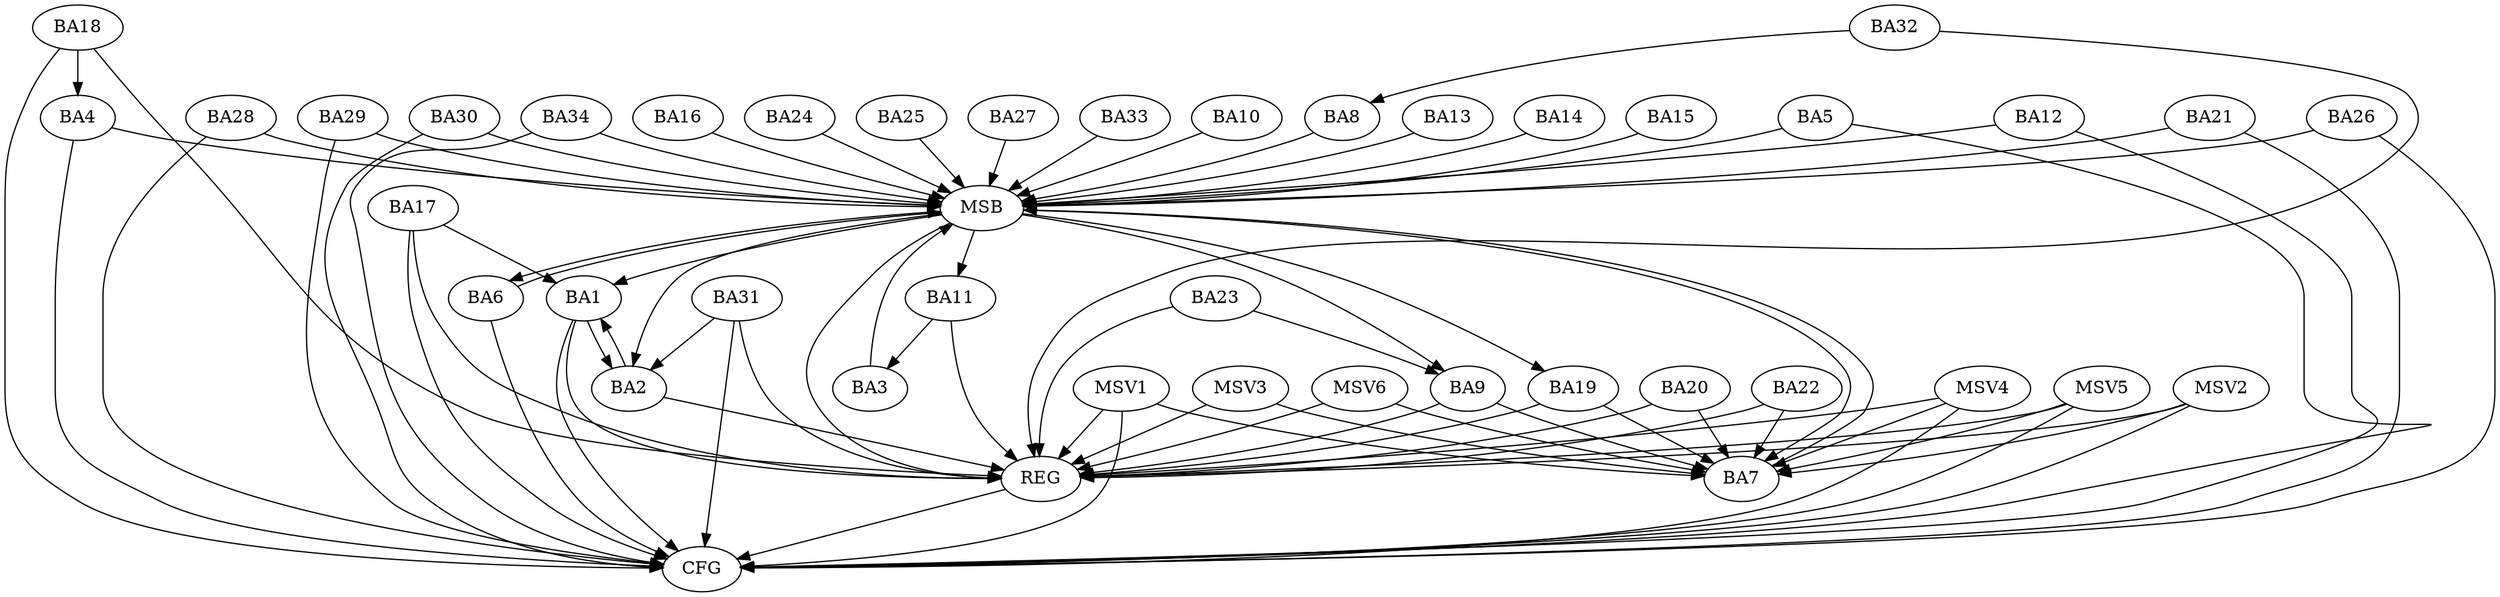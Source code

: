 strict digraph G {
  BA1 [ label="BA1" ];
  BA2 [ label="BA2" ];
  BA3 [ label="BA3" ];
  BA4 [ label="BA4" ];
  BA5 [ label="BA5" ];
  BA6 [ label="BA6" ];
  BA7 [ label="BA7" ];
  BA8 [ label="BA8" ];
  BA9 [ label="BA9" ];
  BA10 [ label="BA10" ];
  BA11 [ label="BA11" ];
  BA12 [ label="BA12" ];
  BA13 [ label="BA13" ];
  BA14 [ label="BA14" ];
  BA15 [ label="BA15" ];
  BA16 [ label="BA16" ];
  BA17 [ label="BA17" ];
  BA18 [ label="BA18" ];
  BA19 [ label="BA19" ];
  BA20 [ label="BA20" ];
  BA21 [ label="BA21" ];
  BA22 [ label="BA22" ];
  BA23 [ label="BA23" ];
  BA24 [ label="BA24" ];
  BA25 [ label="BA25" ];
  BA26 [ label="BA26" ];
  BA27 [ label="BA27" ];
  BA28 [ label="BA28" ];
  BA29 [ label="BA29" ];
  BA30 [ label="BA30" ];
  BA31 [ label="BA31" ];
  BA32 [ label="BA32" ];
  BA33 [ label="BA33" ];
  BA34 [ label="BA34" ];
  REG [ label="REG" ];
  MSB [ label="MSB" ];
  CFG [ label="CFG" ];
  MSV1 [ label="MSV1" ];
  MSV2 [ label="MSV2" ];
  MSV3 [ label="MSV3" ];
  MSV4 [ label="MSV4" ];
  MSV5 [ label="MSV5" ];
  MSV6 [ label="MSV6" ];
  BA1 -> BA2;
  BA2 -> BA1;
  BA9 -> BA7;
  BA11 -> BA3;
  BA17 -> BA1;
  BA18 -> BA4;
  BA19 -> BA7;
  BA20 -> BA7;
  BA22 -> BA7;
  BA23 -> BA9;
  BA31 -> BA2;
  BA32 -> BA8;
  BA1 -> REG;
  BA2 -> REG;
  BA9 -> REG;
  BA11 -> REG;
  BA17 -> REG;
  BA18 -> REG;
  BA19 -> REG;
  BA20 -> REG;
  BA22 -> REG;
  BA23 -> REG;
  BA31 -> REG;
  BA32 -> REG;
  BA3 -> MSB;
  MSB -> BA1;
  MSB -> REG;
  BA4 -> MSB;
  MSB -> BA2;
  BA5 -> MSB;
  BA6 -> MSB;
  BA7 -> MSB;
  BA8 -> MSB;
  MSB -> BA7;
  BA10 -> MSB;
  MSB -> BA6;
  BA12 -> MSB;
  BA13 -> MSB;
  BA14 -> MSB;
  BA15 -> MSB;
  BA16 -> MSB;
  BA21 -> MSB;
  BA24 -> MSB;
  MSB -> BA19;
  BA25 -> MSB;
  BA26 -> MSB;
  MSB -> BA9;
  BA27 -> MSB;
  BA28 -> MSB;
  MSB -> BA11;
  BA29 -> MSB;
  BA30 -> MSB;
  BA33 -> MSB;
  BA34 -> MSB;
  BA28 -> CFG;
  BA30 -> CFG;
  BA18 -> CFG;
  BA21 -> CFG;
  BA34 -> CFG;
  BA6 -> CFG;
  BA31 -> CFG;
  BA12 -> CFG;
  BA26 -> CFG;
  BA1 -> CFG;
  BA4 -> CFG;
  BA29 -> CFG;
  BA17 -> CFG;
  BA5 -> CFG;
  REG -> CFG;
  MSV1 -> BA7;
  MSV2 -> BA7;
  MSV3 -> BA7;
  MSV4 -> BA7;
  MSV5 -> BA7;
  MSV6 -> BA7;
  MSV1 -> REG;
  MSV1 -> CFG;
  MSV2 -> REG;
  MSV2 -> CFG;
  MSV3 -> REG;
  MSV4 -> REG;
  MSV4 -> CFG;
  MSV5 -> REG;
  MSV5 -> CFG;
  MSV6 -> REG;
}
